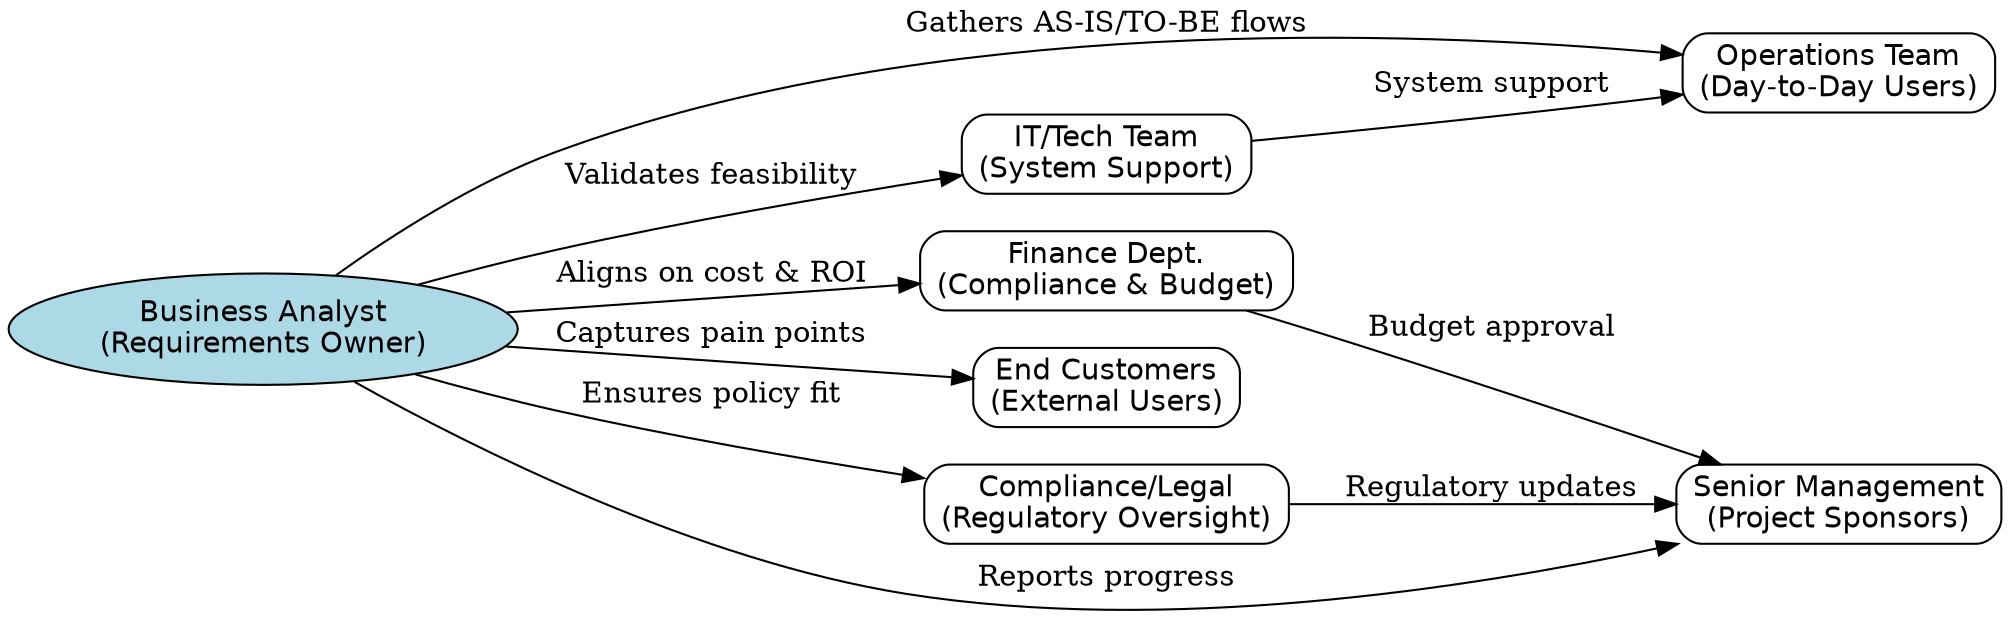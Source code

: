digraph StakeholderMap {
    rankdir=LR;
    node [shape=box, style=rounded, fontname="Helvetica"];

    // Core Stakeholders
    BusinessAnalyst [label="Business Analyst\n(Requirements Owner)", shape=ellipse, style=filled, fillcolor=lightblue];
    Operations [label="Operations Team\n(Day-to-Day Users)"];
    IT [label="IT/Tech Team\n(System Support)"];
    Finance [label="Finance Dept.\n(Compliance & Budget)"];
    Customers [label="End Customers\n(External Users)"];
    Compliance [label="Compliance/Legal\n(Regulatory Oversight)"];
    Management [label="Senior Management\n(Project Sponsors)"];

    // Relationships
    BusinessAnalyst -> Operations [label="Gathers AS-IS/TO-BE flows"];
    BusinessAnalyst -> IT [label="Validates feasibility"];
    BusinessAnalyst -> Finance [label="Aligns on cost & ROI"];
    BusinessAnalyst -> Customers [label="Captures pain points"];
    BusinessAnalyst -> Compliance [label="Ensures policy fit"];
    BusinessAnalyst -> Management [label="Reports progress"];

    // Cross-links
    IT -> Operations [label="System support"];
    Finance -> Management [label="Budget approval"];
    Compliance -> Management [label="Regulatory updates"];
}
